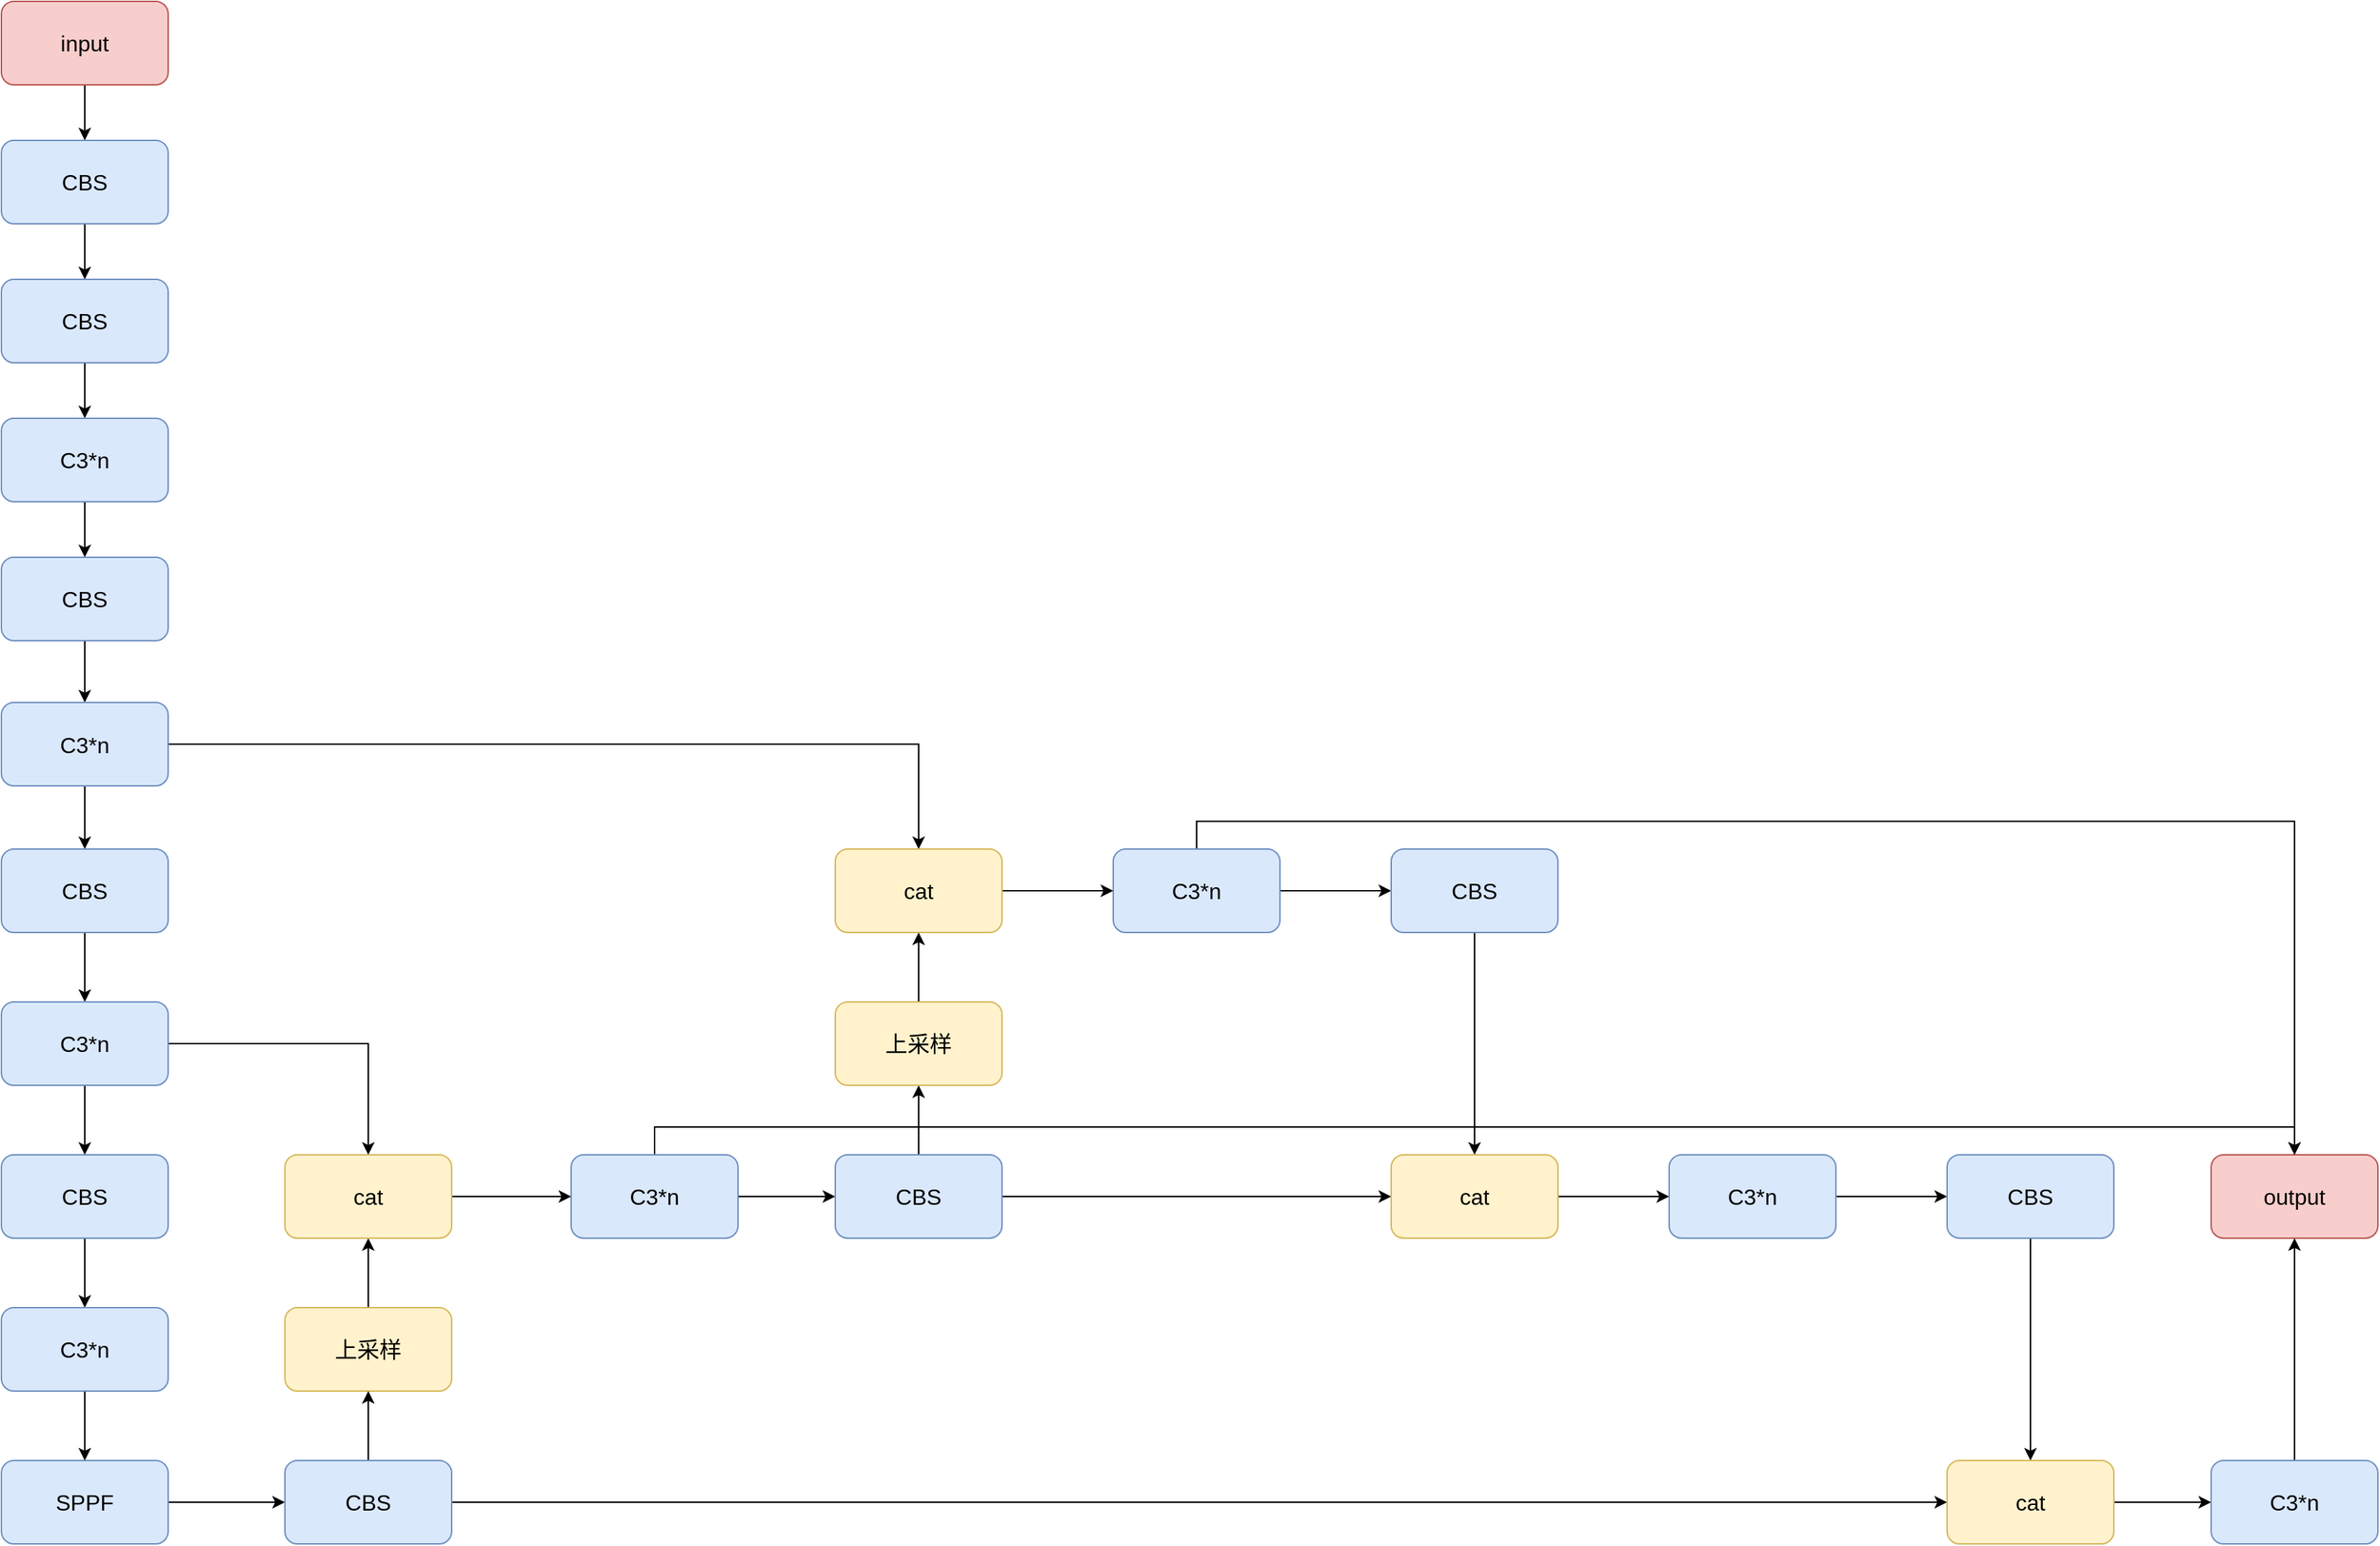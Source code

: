 <mxfile version="24.3.0" type="device">
  <diagram id="shItKNalWt-2ZfvphIy8" name="第 1 页">
    <mxGraphModel dx="2132" dy="1220" grid="1" gridSize="10" guides="1" tooltips="1" connect="1" arrows="1" fold="1" page="1" pageScale="1" pageWidth="827" pageHeight="1169" math="0" shadow="0">
      <root>
        <mxCell id="0" />
        <mxCell id="1" parent="0" />
        <mxCell id="_l4OYy0YUP2VVIJkTKgx-25" style="edgeStyle=orthogonalEdgeStyle;rounded=0;orthogonalLoop=1;jettySize=auto;html=1;exitX=0.5;exitY=1;exitDx=0;exitDy=0;" edge="1" parent="1" source="_l4OYy0YUP2VVIJkTKgx-6" target="_l4OYy0YUP2VVIJkTKgx-23">
          <mxGeometry relative="1" as="geometry" />
        </mxCell>
        <mxCell id="_l4OYy0YUP2VVIJkTKgx-6" value="&lt;font style=&quot;font-size: 16px;&quot;&gt;input&lt;/font&gt;" style="rounded=1;whiteSpace=wrap;html=1;fillColor=#f8cecc;strokeColor=#b85450;" vertex="1" parent="1">
          <mxGeometry x="150" y="20" width="120" height="60" as="geometry" />
        </mxCell>
        <mxCell id="_l4OYy0YUP2VVIJkTKgx-28" style="edgeStyle=orthogonalEdgeStyle;rounded=0;orthogonalLoop=1;jettySize=auto;html=1;exitX=0.5;exitY=1;exitDx=0;exitDy=0;entryX=0.5;entryY=0;entryDx=0;entryDy=0;" edge="1" parent="1" source="_l4OYy0YUP2VVIJkTKgx-8" target="_l4OYy0YUP2VVIJkTKgx-27">
          <mxGeometry relative="1" as="geometry" />
        </mxCell>
        <mxCell id="_l4OYy0YUP2VVIJkTKgx-8" value="&lt;span style=&quot;font-size: 16px;&quot;&gt;CBS&lt;/span&gt;" style="rounded=1;whiteSpace=wrap;html=1;fillColor=#dae8fc;strokeColor=#6c8ebf;" vertex="1" parent="1">
          <mxGeometry x="150" y="220" width="120" height="60" as="geometry" />
        </mxCell>
        <mxCell id="_l4OYy0YUP2VVIJkTKgx-75" style="edgeStyle=orthogonalEdgeStyle;rounded=0;orthogonalLoop=1;jettySize=auto;html=1;exitX=0.5;exitY=0;exitDx=0;exitDy=0;entryX=0.5;entryY=1;entryDx=0;entryDy=0;" edge="1" parent="1" source="_l4OYy0YUP2VVIJkTKgx-16" target="_l4OYy0YUP2VVIJkTKgx-48">
          <mxGeometry relative="1" as="geometry">
            <mxPoint x="400" y="920" as="targetPoint" />
          </mxGeometry>
        </mxCell>
        <mxCell id="_l4OYy0YUP2VVIJkTKgx-16" value="&lt;span style=&quot;font-size: 16px;&quot;&gt;上采样&lt;/span&gt;" style="rounded=1;whiteSpace=wrap;html=1;fillColor=#fff2cc;strokeColor=#d6b656;" vertex="1" parent="1">
          <mxGeometry x="354" y="960" width="120" height="60" as="geometry" />
        </mxCell>
        <mxCell id="_l4OYy0YUP2VVIJkTKgx-21" value="&lt;font style=&quot;font-size: 16px;&quot;&gt;output&lt;/font&gt;" style="rounded=1;whiteSpace=wrap;html=1;fillColor=#f8cecc;strokeColor=#b85450;" vertex="1" parent="1">
          <mxGeometry x="1740" y="850" width="120" height="60" as="geometry" />
        </mxCell>
        <mxCell id="_l4OYy0YUP2VVIJkTKgx-26" style="edgeStyle=orthogonalEdgeStyle;rounded=0;orthogonalLoop=1;jettySize=auto;html=1;exitX=0.5;exitY=1;exitDx=0;exitDy=0;" edge="1" parent="1" source="_l4OYy0YUP2VVIJkTKgx-23" target="_l4OYy0YUP2VVIJkTKgx-8">
          <mxGeometry relative="1" as="geometry" />
        </mxCell>
        <mxCell id="_l4OYy0YUP2VVIJkTKgx-23" value="&lt;span style=&quot;font-size: 16px;&quot;&gt;CBS&lt;/span&gt;" style="rounded=1;whiteSpace=wrap;html=1;fillColor=#dae8fc;strokeColor=#6c8ebf;" vertex="1" parent="1">
          <mxGeometry x="150" y="120" width="120" height="60" as="geometry" />
        </mxCell>
        <mxCell id="_l4OYy0YUP2VVIJkTKgx-30" style="edgeStyle=orthogonalEdgeStyle;rounded=0;orthogonalLoop=1;jettySize=auto;html=1;exitX=0.5;exitY=1;exitDx=0;exitDy=0;entryX=0.5;entryY=0;entryDx=0;entryDy=0;" edge="1" parent="1" source="_l4OYy0YUP2VVIJkTKgx-27" target="_l4OYy0YUP2VVIJkTKgx-29">
          <mxGeometry relative="1" as="geometry" />
        </mxCell>
        <mxCell id="_l4OYy0YUP2VVIJkTKgx-27" value="&lt;span style=&quot;font-size: 16px;&quot;&gt;C3*n&lt;/span&gt;" style="rounded=1;whiteSpace=wrap;html=1;fillColor=#dae8fc;strokeColor=#6c8ebf;" vertex="1" parent="1">
          <mxGeometry x="150" y="320" width="120" height="60" as="geometry" />
        </mxCell>
        <mxCell id="_l4OYy0YUP2VVIJkTKgx-32" style="edgeStyle=orthogonalEdgeStyle;rounded=0;orthogonalLoop=1;jettySize=auto;html=1;exitX=0.5;exitY=1;exitDx=0;exitDy=0;" edge="1" parent="1" source="_l4OYy0YUP2VVIJkTKgx-29" target="_l4OYy0YUP2VVIJkTKgx-31">
          <mxGeometry relative="1" as="geometry" />
        </mxCell>
        <mxCell id="_l4OYy0YUP2VVIJkTKgx-29" value="&lt;span style=&quot;font-size: 16px;&quot;&gt;CBS&lt;/span&gt;" style="rounded=1;whiteSpace=wrap;html=1;fillColor=#dae8fc;strokeColor=#6c8ebf;" vertex="1" parent="1">
          <mxGeometry x="150" y="420" width="120" height="60" as="geometry" />
        </mxCell>
        <mxCell id="_l4OYy0YUP2VVIJkTKgx-35" style="edgeStyle=orthogonalEdgeStyle;rounded=0;orthogonalLoop=1;jettySize=auto;html=1;exitX=0.5;exitY=1;exitDx=0;exitDy=0;" edge="1" parent="1" source="_l4OYy0YUP2VVIJkTKgx-31" target="_l4OYy0YUP2VVIJkTKgx-33">
          <mxGeometry relative="1" as="geometry" />
        </mxCell>
        <mxCell id="_l4OYy0YUP2VVIJkTKgx-57" style="edgeStyle=orthogonalEdgeStyle;rounded=0;orthogonalLoop=1;jettySize=auto;html=1;exitX=1;exitY=0.5;exitDx=0;exitDy=0;entryX=0.5;entryY=0;entryDx=0;entryDy=0;" edge="1" parent="1" source="_l4OYy0YUP2VVIJkTKgx-31" target="_l4OYy0YUP2VVIJkTKgx-58">
          <mxGeometry relative="1" as="geometry">
            <mxPoint x="1060" y="740" as="targetPoint" />
          </mxGeometry>
        </mxCell>
        <mxCell id="_l4OYy0YUP2VVIJkTKgx-31" value="&lt;span style=&quot;font-size: 16px;&quot;&gt;C3*n&lt;/span&gt;" style="rounded=1;whiteSpace=wrap;html=1;fillColor=#dae8fc;strokeColor=#6c8ebf;" vertex="1" parent="1">
          <mxGeometry x="150" y="524.5" width="120" height="60" as="geometry" />
        </mxCell>
        <mxCell id="_l4OYy0YUP2VVIJkTKgx-36" style="edgeStyle=orthogonalEdgeStyle;rounded=0;orthogonalLoop=1;jettySize=auto;html=1;exitX=0.5;exitY=1;exitDx=0;exitDy=0;" edge="1" parent="1" source="_l4OYy0YUP2VVIJkTKgx-33" target="_l4OYy0YUP2VVIJkTKgx-34">
          <mxGeometry relative="1" as="geometry" />
        </mxCell>
        <mxCell id="_l4OYy0YUP2VVIJkTKgx-33" value="&lt;span style=&quot;font-size: 16px;&quot;&gt;CBS&lt;/span&gt;" style="rounded=1;whiteSpace=wrap;html=1;fillColor=#dae8fc;strokeColor=#6c8ebf;" vertex="1" parent="1">
          <mxGeometry x="150" y="630" width="120" height="60" as="geometry" />
        </mxCell>
        <mxCell id="_l4OYy0YUP2VVIJkTKgx-42" style="edgeStyle=orthogonalEdgeStyle;rounded=0;orthogonalLoop=1;jettySize=auto;html=1;exitX=0.5;exitY=1;exitDx=0;exitDy=0;" edge="1" parent="1" source="_l4OYy0YUP2VVIJkTKgx-34" target="_l4OYy0YUP2VVIJkTKgx-39">
          <mxGeometry relative="1" as="geometry" />
        </mxCell>
        <mxCell id="_l4OYy0YUP2VVIJkTKgx-47" style="edgeStyle=orthogonalEdgeStyle;rounded=0;orthogonalLoop=1;jettySize=auto;html=1;exitX=1;exitY=0.5;exitDx=0;exitDy=0;entryX=0.5;entryY=0;entryDx=0;entryDy=0;" edge="1" parent="1" source="_l4OYy0YUP2VVIJkTKgx-34" target="_l4OYy0YUP2VVIJkTKgx-48">
          <mxGeometry relative="1" as="geometry">
            <mxPoint x="620" y="820" as="targetPoint" />
          </mxGeometry>
        </mxCell>
        <mxCell id="_l4OYy0YUP2VVIJkTKgx-34" value="&lt;span style=&quot;font-size: 16px;&quot;&gt;C3*n&lt;/span&gt;" style="rounded=1;whiteSpace=wrap;html=1;fillColor=#dae8fc;strokeColor=#6c8ebf;" vertex="1" parent="1">
          <mxGeometry x="150" y="740" width="120" height="60" as="geometry" />
        </mxCell>
        <mxCell id="_l4OYy0YUP2VVIJkTKgx-45" style="edgeStyle=orthogonalEdgeStyle;rounded=0;orthogonalLoop=1;jettySize=auto;html=1;exitX=1;exitY=0.5;exitDx=0;exitDy=0;" edge="1" parent="1" source="_l4OYy0YUP2VVIJkTKgx-37" target="_l4OYy0YUP2VVIJkTKgx-40">
          <mxGeometry relative="1" as="geometry" />
        </mxCell>
        <mxCell id="_l4OYy0YUP2VVIJkTKgx-37" value="&lt;span style=&quot;font-size: 16px;&quot;&gt;SPPF&lt;/span&gt;" style="rounded=1;whiteSpace=wrap;html=1;fillColor=#dae8fc;strokeColor=#6c8ebf;" vertex="1" parent="1">
          <mxGeometry x="150" y="1070" width="120" height="60" as="geometry" />
        </mxCell>
        <mxCell id="_l4OYy0YUP2VVIJkTKgx-43" style="edgeStyle=orthogonalEdgeStyle;rounded=0;orthogonalLoop=1;jettySize=auto;html=1;exitX=0.5;exitY=1;exitDx=0;exitDy=0;" edge="1" parent="1" source="_l4OYy0YUP2VVIJkTKgx-39" target="_l4OYy0YUP2VVIJkTKgx-41">
          <mxGeometry relative="1" as="geometry" />
        </mxCell>
        <mxCell id="_l4OYy0YUP2VVIJkTKgx-39" value="&lt;span style=&quot;font-size: 16px;&quot;&gt;CBS&lt;/span&gt;" style="rounded=1;whiteSpace=wrap;html=1;fillColor=#dae8fc;strokeColor=#6c8ebf;" vertex="1" parent="1">
          <mxGeometry x="150" y="850" width="120" height="60" as="geometry" />
        </mxCell>
        <mxCell id="_l4OYy0YUP2VVIJkTKgx-74" style="edgeStyle=orthogonalEdgeStyle;rounded=0;orthogonalLoop=1;jettySize=auto;html=1;exitX=0.5;exitY=0;exitDx=0;exitDy=0;entryX=0.5;entryY=1;entryDx=0;entryDy=0;" edge="1" parent="1" source="_l4OYy0YUP2VVIJkTKgx-40" target="_l4OYy0YUP2VVIJkTKgx-16">
          <mxGeometry relative="1" as="geometry" />
        </mxCell>
        <mxCell id="_l4OYy0YUP2VVIJkTKgx-79" style="edgeStyle=orthogonalEdgeStyle;rounded=0;orthogonalLoop=1;jettySize=auto;html=1;exitX=1;exitY=0.5;exitDx=0;exitDy=0;entryX=0;entryY=0.5;entryDx=0;entryDy=0;" edge="1" parent="1" source="_l4OYy0YUP2VVIJkTKgx-40" target="_l4OYy0YUP2VVIJkTKgx-77">
          <mxGeometry relative="1" as="geometry" />
        </mxCell>
        <mxCell id="_l4OYy0YUP2VVIJkTKgx-40" value="&lt;span style=&quot;font-size: 16px;&quot;&gt;CBS&lt;/span&gt;" style="rounded=1;whiteSpace=wrap;html=1;fillColor=#dae8fc;strokeColor=#6c8ebf;" vertex="1" parent="1">
          <mxGeometry x="354" y="1070" width="120" height="60" as="geometry" />
        </mxCell>
        <mxCell id="_l4OYy0YUP2VVIJkTKgx-44" style="edgeStyle=orthogonalEdgeStyle;rounded=0;orthogonalLoop=1;jettySize=auto;html=1;exitX=0.5;exitY=1;exitDx=0;exitDy=0;entryX=0.5;entryY=0;entryDx=0;entryDy=0;" edge="1" parent="1" source="_l4OYy0YUP2VVIJkTKgx-41" target="_l4OYy0YUP2VVIJkTKgx-37">
          <mxGeometry relative="1" as="geometry" />
        </mxCell>
        <mxCell id="_l4OYy0YUP2VVIJkTKgx-41" value="&lt;span style=&quot;font-size: 16px;&quot;&gt;C3*n&lt;/span&gt;" style="rounded=1;whiteSpace=wrap;html=1;fillColor=#dae8fc;strokeColor=#6c8ebf;" vertex="1" parent="1">
          <mxGeometry x="150" y="960" width="120" height="60" as="geometry" />
        </mxCell>
        <mxCell id="_l4OYy0YUP2VVIJkTKgx-52" style="edgeStyle=orthogonalEdgeStyle;rounded=0;orthogonalLoop=1;jettySize=auto;html=1;exitX=1;exitY=0.5;exitDx=0;exitDy=0;" edge="1" parent="1" source="_l4OYy0YUP2VVIJkTKgx-48" target="_l4OYy0YUP2VVIJkTKgx-51">
          <mxGeometry relative="1" as="geometry" />
        </mxCell>
        <mxCell id="_l4OYy0YUP2VVIJkTKgx-48" value="&lt;span style=&quot;font-size: 16px;&quot;&gt;cat&lt;/span&gt;" style="rounded=1;whiteSpace=wrap;html=1;fillColor=#fff2cc;strokeColor=#d6b656;" vertex="1" parent="1">
          <mxGeometry x="354" y="850" width="120" height="60" as="geometry" />
        </mxCell>
        <mxCell id="_l4OYy0YUP2VVIJkTKgx-65" style="edgeStyle=orthogonalEdgeStyle;rounded=0;orthogonalLoop=1;jettySize=auto;html=1;exitX=1;exitY=0.5;exitDx=0;exitDy=0;entryX=0;entryY=0.5;entryDx=0;entryDy=0;" edge="1" parent="1" source="_l4OYy0YUP2VVIJkTKgx-50" target="_l4OYy0YUP2VVIJkTKgx-61">
          <mxGeometry relative="1" as="geometry" />
        </mxCell>
        <mxCell id="_l4OYy0YUP2VVIJkTKgx-85" style="edgeStyle=orthogonalEdgeStyle;rounded=0;orthogonalLoop=1;jettySize=auto;html=1;exitX=0.5;exitY=0;exitDx=0;exitDy=0;entryX=0.5;entryY=0;entryDx=0;entryDy=0;" edge="1" parent="1" source="_l4OYy0YUP2VVIJkTKgx-50" target="_l4OYy0YUP2VVIJkTKgx-21">
          <mxGeometry relative="1" as="geometry" />
        </mxCell>
        <mxCell id="_l4OYy0YUP2VVIJkTKgx-50" value="&lt;span style=&quot;font-size: 16px;&quot;&gt;C3*n&lt;/span&gt;" style="rounded=1;whiteSpace=wrap;html=1;fillColor=#dae8fc;strokeColor=#6c8ebf;" vertex="1" parent="1">
          <mxGeometry x="950" y="630" width="120" height="60" as="geometry" />
        </mxCell>
        <mxCell id="_l4OYy0YUP2VVIJkTKgx-54" style="edgeStyle=orthogonalEdgeStyle;rounded=0;orthogonalLoop=1;jettySize=auto;html=1;exitX=1;exitY=0.5;exitDx=0;exitDy=0;" edge="1" parent="1" source="_l4OYy0YUP2VVIJkTKgx-51" target="_l4OYy0YUP2VVIJkTKgx-53">
          <mxGeometry relative="1" as="geometry" />
        </mxCell>
        <mxCell id="_l4OYy0YUP2VVIJkTKgx-87" style="edgeStyle=orthogonalEdgeStyle;rounded=0;orthogonalLoop=1;jettySize=auto;html=1;exitX=0.5;exitY=0;exitDx=0;exitDy=0;entryX=0.5;entryY=0;entryDx=0;entryDy=0;" edge="1" parent="1" source="_l4OYy0YUP2VVIJkTKgx-51" target="_l4OYy0YUP2VVIJkTKgx-21">
          <mxGeometry relative="1" as="geometry" />
        </mxCell>
        <mxCell id="_l4OYy0YUP2VVIJkTKgx-51" value="&lt;span style=&quot;font-size: 16px;&quot;&gt;C3*n&lt;/span&gt;" style="rounded=1;whiteSpace=wrap;html=1;fillColor=#dae8fc;strokeColor=#6c8ebf;" vertex="1" parent="1">
          <mxGeometry x="560" y="850" width="120" height="60" as="geometry" />
        </mxCell>
        <mxCell id="_l4OYy0YUP2VVIJkTKgx-56" style="edgeStyle=orthogonalEdgeStyle;rounded=0;orthogonalLoop=1;jettySize=auto;html=1;exitX=0.5;exitY=0;exitDx=0;exitDy=0;entryX=0.5;entryY=1;entryDx=0;entryDy=0;" edge="1" parent="1" source="_l4OYy0YUP2VVIJkTKgx-53" target="_l4OYy0YUP2VVIJkTKgx-55">
          <mxGeometry relative="1" as="geometry" />
        </mxCell>
        <mxCell id="_l4OYy0YUP2VVIJkTKgx-70" style="edgeStyle=orthogonalEdgeStyle;rounded=0;orthogonalLoop=1;jettySize=auto;html=1;exitX=1;exitY=0.5;exitDx=0;exitDy=0;" edge="1" parent="1" source="_l4OYy0YUP2VVIJkTKgx-53" target="_l4OYy0YUP2VVIJkTKgx-62">
          <mxGeometry relative="1" as="geometry" />
        </mxCell>
        <mxCell id="_l4OYy0YUP2VVIJkTKgx-53" value="&lt;span style=&quot;font-size: 16px;&quot;&gt;CBS&lt;/span&gt;" style="rounded=1;whiteSpace=wrap;html=1;fillColor=#dae8fc;strokeColor=#6c8ebf;" vertex="1" parent="1">
          <mxGeometry x="750" y="850" width="120" height="60" as="geometry" />
        </mxCell>
        <mxCell id="_l4OYy0YUP2VVIJkTKgx-59" style="edgeStyle=orthogonalEdgeStyle;rounded=0;orthogonalLoop=1;jettySize=auto;html=1;exitX=0.5;exitY=0;exitDx=0;exitDy=0;entryX=0.5;entryY=1;entryDx=0;entryDy=0;" edge="1" parent="1" source="_l4OYy0YUP2VVIJkTKgx-55" target="_l4OYy0YUP2VVIJkTKgx-58">
          <mxGeometry relative="1" as="geometry" />
        </mxCell>
        <mxCell id="_l4OYy0YUP2VVIJkTKgx-55" value="&lt;span style=&quot;font-size: 16px;&quot;&gt;上采样&lt;/span&gt;" style="rounded=1;whiteSpace=wrap;html=1;fillColor=#fff2cc;strokeColor=#d6b656;" vertex="1" parent="1">
          <mxGeometry x="750" y="740" width="120" height="60" as="geometry" />
        </mxCell>
        <mxCell id="_l4OYy0YUP2VVIJkTKgx-69" style="edgeStyle=orthogonalEdgeStyle;rounded=0;orthogonalLoop=1;jettySize=auto;html=1;exitX=1;exitY=0.5;exitDx=0;exitDy=0;" edge="1" parent="1" source="_l4OYy0YUP2VVIJkTKgx-58" target="_l4OYy0YUP2VVIJkTKgx-50">
          <mxGeometry relative="1" as="geometry" />
        </mxCell>
        <mxCell id="_l4OYy0YUP2VVIJkTKgx-58" value="&lt;span style=&quot;font-size: 16px;&quot;&gt;cat&lt;/span&gt;" style="rounded=1;whiteSpace=wrap;html=1;fillColor=#fff2cc;strokeColor=#d6b656;" vertex="1" parent="1">
          <mxGeometry x="750" y="630" width="120" height="60" as="geometry" />
        </mxCell>
        <mxCell id="_l4OYy0YUP2VVIJkTKgx-64" style="edgeStyle=orthogonalEdgeStyle;rounded=0;orthogonalLoop=1;jettySize=auto;html=1;exitX=0.5;exitY=1;exitDx=0;exitDy=0;entryX=0.5;entryY=0;entryDx=0;entryDy=0;" edge="1" parent="1" source="_l4OYy0YUP2VVIJkTKgx-61" target="_l4OYy0YUP2VVIJkTKgx-62">
          <mxGeometry relative="1" as="geometry" />
        </mxCell>
        <mxCell id="_l4OYy0YUP2VVIJkTKgx-61" value="&lt;span style=&quot;font-size: 16px;&quot;&gt;CBS&lt;/span&gt;" style="rounded=1;whiteSpace=wrap;html=1;fillColor=#dae8fc;strokeColor=#6c8ebf;" vertex="1" parent="1">
          <mxGeometry x="1150" y="630" width="120" height="60" as="geometry" />
        </mxCell>
        <mxCell id="_l4OYy0YUP2VVIJkTKgx-68" style="edgeStyle=orthogonalEdgeStyle;rounded=0;orthogonalLoop=1;jettySize=auto;html=1;exitX=1;exitY=0.5;exitDx=0;exitDy=0;" edge="1" parent="1" source="_l4OYy0YUP2VVIJkTKgx-62" target="_l4OYy0YUP2VVIJkTKgx-66">
          <mxGeometry relative="1" as="geometry" />
        </mxCell>
        <mxCell id="_l4OYy0YUP2VVIJkTKgx-62" value="&lt;span style=&quot;font-size: 16px;&quot;&gt;cat&lt;/span&gt;" style="rounded=1;whiteSpace=wrap;html=1;fillColor=#fff2cc;strokeColor=#d6b656;" vertex="1" parent="1">
          <mxGeometry x="1150" y="850" width="120" height="60" as="geometry" />
        </mxCell>
        <mxCell id="_l4OYy0YUP2VVIJkTKgx-72" style="edgeStyle=orthogonalEdgeStyle;rounded=0;orthogonalLoop=1;jettySize=auto;html=1;exitX=1;exitY=0.5;exitDx=0;exitDy=0;entryX=0;entryY=0.5;entryDx=0;entryDy=0;" edge="1" parent="1" source="_l4OYy0YUP2VVIJkTKgx-66" target="_l4OYy0YUP2VVIJkTKgx-71">
          <mxGeometry relative="1" as="geometry" />
        </mxCell>
        <mxCell id="_l4OYy0YUP2VVIJkTKgx-66" value="&lt;span style=&quot;font-size: 16px;&quot;&gt;C3*n&lt;/span&gt;" style="rounded=1;whiteSpace=wrap;html=1;fillColor=#dae8fc;strokeColor=#6c8ebf;" vertex="1" parent="1">
          <mxGeometry x="1350" y="850" width="120" height="60" as="geometry" />
        </mxCell>
        <mxCell id="_l4OYy0YUP2VVIJkTKgx-78" style="edgeStyle=orthogonalEdgeStyle;rounded=0;orthogonalLoop=1;jettySize=auto;html=1;exitX=0.5;exitY=1;exitDx=0;exitDy=0;" edge="1" parent="1" source="_l4OYy0YUP2VVIJkTKgx-71" target="_l4OYy0YUP2VVIJkTKgx-77">
          <mxGeometry relative="1" as="geometry" />
        </mxCell>
        <mxCell id="_l4OYy0YUP2VVIJkTKgx-71" value="&lt;span style=&quot;font-size: 16px;&quot;&gt;CBS&lt;/span&gt;" style="rounded=1;whiteSpace=wrap;html=1;fillColor=#dae8fc;strokeColor=#6c8ebf;" vertex="1" parent="1">
          <mxGeometry x="1550" y="850" width="120" height="60" as="geometry" />
        </mxCell>
        <mxCell id="_l4OYy0YUP2VVIJkTKgx-81" style="edgeStyle=orthogonalEdgeStyle;rounded=0;orthogonalLoop=1;jettySize=auto;html=1;exitX=1;exitY=0.5;exitDx=0;exitDy=0;entryX=0;entryY=0.5;entryDx=0;entryDy=0;" edge="1" parent="1" source="_l4OYy0YUP2VVIJkTKgx-77" target="_l4OYy0YUP2VVIJkTKgx-80">
          <mxGeometry relative="1" as="geometry" />
        </mxCell>
        <mxCell id="_l4OYy0YUP2VVIJkTKgx-77" value="&lt;span style=&quot;font-size: 16px;&quot;&gt;cat&lt;/span&gt;" style="rounded=1;whiteSpace=wrap;html=1;fillColor=#fff2cc;strokeColor=#d6b656;" vertex="1" parent="1">
          <mxGeometry x="1550" y="1070" width="120" height="60" as="geometry" />
        </mxCell>
        <mxCell id="_l4OYy0YUP2VVIJkTKgx-88" style="edgeStyle=orthogonalEdgeStyle;rounded=0;orthogonalLoop=1;jettySize=auto;html=1;exitX=0.5;exitY=0;exitDx=0;exitDy=0;entryX=0.5;entryY=1;entryDx=0;entryDy=0;" edge="1" parent="1" source="_l4OYy0YUP2VVIJkTKgx-80" target="_l4OYy0YUP2VVIJkTKgx-21">
          <mxGeometry relative="1" as="geometry" />
        </mxCell>
        <mxCell id="_l4OYy0YUP2VVIJkTKgx-80" value="&lt;span style=&quot;font-size: 16px;&quot;&gt;C3*n&lt;/span&gt;" style="rounded=1;whiteSpace=wrap;html=1;fillColor=#dae8fc;strokeColor=#6c8ebf;" vertex="1" parent="1">
          <mxGeometry x="1740" y="1070" width="120" height="60" as="geometry" />
        </mxCell>
      </root>
    </mxGraphModel>
  </diagram>
</mxfile>
